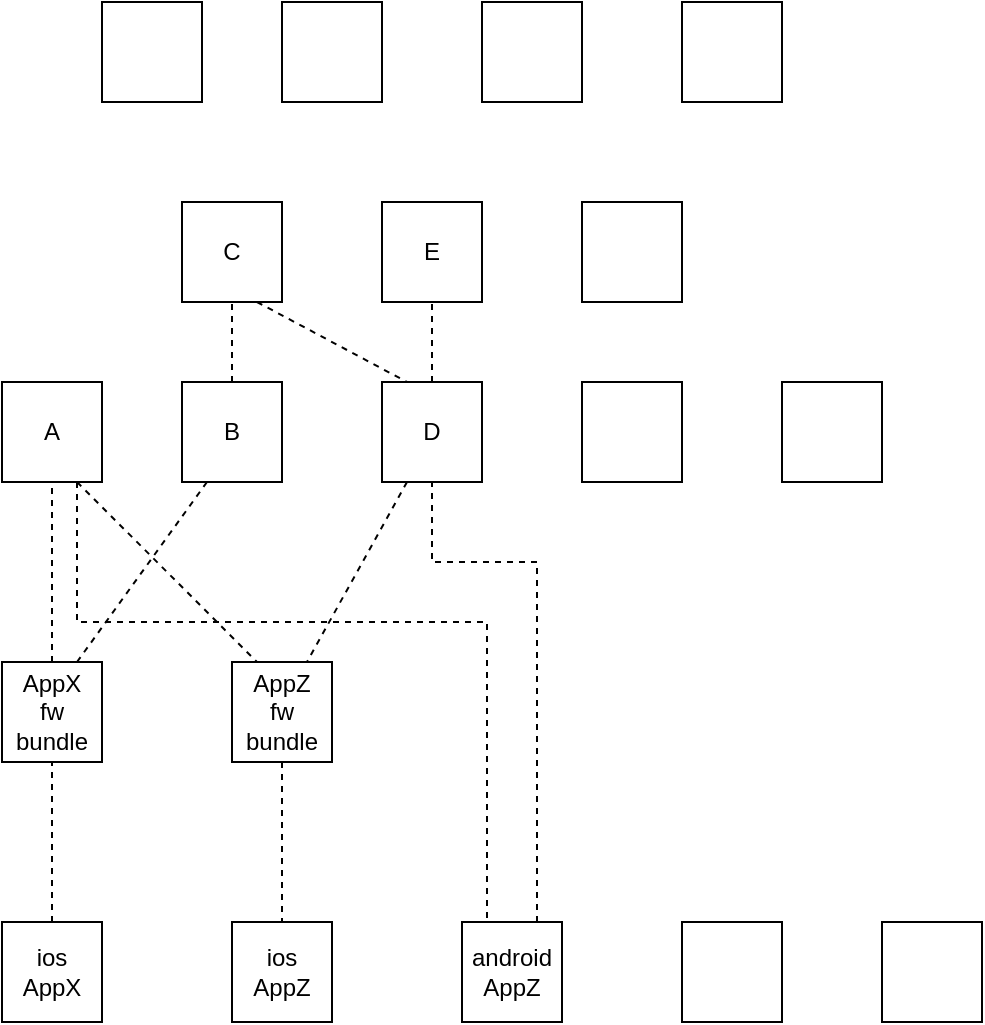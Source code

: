 <mxfile version="11.3.1" type="device" pages="1"><diagram id="SvYJy1xL-B--Y2CnDgat" name="Page-1"><mxGraphModel dx="663" dy="2433" grid="1" gridSize="10" guides="1" tooltips="1" connect="1" arrows="1" fold="1" page="1" pageScale="1" pageWidth="850" pageHeight="1100" math="0" shadow="0"><root><mxCell id="0"/><mxCell id="1" parent="0"/><mxCell id="rXKAvAS7HeOK9CaINxfS-18" style="edgeStyle=none;rounded=0;orthogonalLoop=1;jettySize=auto;html=1;exitX=0.75;exitY=1;exitDx=0;exitDy=0;entryX=0.25;entryY=0;entryDx=0;entryDy=0;dashed=1;endArrow=none;endFill=0;" edge="1" parent="1" source="rXKAvAS7HeOK9CaINxfS-1" target="rXKAvAS7HeOK9CaINxfS-16"><mxGeometry relative="1" as="geometry"/></mxCell><mxCell id="rXKAvAS7HeOK9CaINxfS-21" style="edgeStyle=orthogonalEdgeStyle;rounded=0;orthogonalLoop=1;jettySize=auto;html=1;exitX=0.75;exitY=1;exitDx=0;exitDy=0;entryX=0.25;entryY=0;entryDx=0;entryDy=0;dashed=1;endArrow=none;endFill=0;" edge="1" parent="1" source="rXKAvAS7HeOK9CaINxfS-1" target="rXKAvAS7HeOK9CaINxfS-20"><mxGeometry relative="1" as="geometry"><Array as="points"><mxPoint x="108" y="270"/><mxPoint x="313" y="270"/></Array></mxGeometry></mxCell><mxCell id="rXKAvAS7HeOK9CaINxfS-1" value="A" style="rounded=0;whiteSpace=wrap;html=1;" vertex="1" parent="1"><mxGeometry x="70" y="150" width="50" height="50" as="geometry"/></mxCell><mxCell id="rXKAvAS7HeOK9CaINxfS-9" style="edgeStyle=none;rounded=0;orthogonalLoop=1;jettySize=auto;html=1;exitX=0.5;exitY=0;exitDx=0;exitDy=0;entryX=0.5;entryY=1;entryDx=0;entryDy=0;dashed=1;endArrow=none;endFill=0;" edge="1" parent="1" source="rXKAvAS7HeOK9CaINxfS-2" target="rXKAvAS7HeOK9CaINxfS-3"><mxGeometry relative="1" as="geometry"/></mxCell><mxCell id="rXKAvAS7HeOK9CaINxfS-2" value="B" style="rounded=0;whiteSpace=wrap;html=1;" vertex="1" parent="1"><mxGeometry x="160" y="150" width="50" height="50" as="geometry"/></mxCell><mxCell id="rXKAvAS7HeOK9CaINxfS-15" style="edgeStyle=none;rounded=0;orthogonalLoop=1;jettySize=auto;html=1;exitX=0.75;exitY=1;exitDx=0;exitDy=0;entryX=0.25;entryY=0;entryDx=0;entryDy=0;dashed=1;endArrow=none;endFill=0;" edge="1" parent="1" source="rXKAvAS7HeOK9CaINxfS-3" target="rXKAvAS7HeOK9CaINxfS-13"><mxGeometry relative="1" as="geometry"/></mxCell><mxCell id="rXKAvAS7HeOK9CaINxfS-3" value="C" style="rounded=0;whiteSpace=wrap;html=1;" vertex="1" parent="1"><mxGeometry x="160" y="60" width="50" height="50" as="geometry"/></mxCell><mxCell id="rXKAvAS7HeOK9CaINxfS-8" style="rounded=0;orthogonalLoop=1;jettySize=auto;html=1;exitX=0.75;exitY=0;exitDx=0;exitDy=0;entryX=0.25;entryY=1;entryDx=0;entryDy=0;dashed=1;endArrow=none;endFill=0;" edge="1" parent="1" source="rXKAvAS7HeOK9CaINxfS-4" target="rXKAvAS7HeOK9CaINxfS-2"><mxGeometry relative="1" as="geometry"/></mxCell><mxCell id="rXKAvAS7HeOK9CaINxfS-4" value="&lt;div&gt;AppX&lt;/div&gt;&lt;div&gt;fw bundle&lt;br&gt;&lt;/div&gt;" style="rounded=0;whiteSpace=wrap;html=1;" vertex="1" parent="1"><mxGeometry x="70" y="290" width="50" height="50" as="geometry"/></mxCell><mxCell id="rXKAvAS7HeOK9CaINxfS-10" style="edgeStyle=none;rounded=0;orthogonalLoop=1;jettySize=auto;html=1;exitX=0.5;exitY=0;exitDx=0;exitDy=0;entryX=0.5;entryY=1;entryDx=0;entryDy=0;dashed=1;endArrow=none;endFill=0;" edge="1" parent="1" source="rXKAvAS7HeOK9CaINxfS-5" target="rXKAvAS7HeOK9CaINxfS-4"><mxGeometry relative="1" as="geometry"/></mxCell><mxCell id="rXKAvAS7HeOK9CaINxfS-5" value="&lt;div&gt;ios&lt;/div&gt;&lt;div&gt;AppX&lt;br&gt;&lt;/div&gt;" style="rounded=0;whiteSpace=wrap;html=1;" vertex="1" parent="1"><mxGeometry x="70" y="420" width="50" height="50" as="geometry"/></mxCell><mxCell id="rXKAvAS7HeOK9CaINxfS-7" value="" style="endArrow=none;dashed=1;html=1;entryX=0.5;entryY=1;entryDx=0;entryDy=0;exitX=0.5;exitY=0;exitDx=0;exitDy=0;" edge="1" parent="1" source="rXKAvAS7HeOK9CaINxfS-4" target="rXKAvAS7HeOK9CaINxfS-1"><mxGeometry width="50" height="50" relative="1" as="geometry"><mxPoint x="260" y="370" as="sourcePoint"/><mxPoint x="310" y="320" as="targetPoint"/></mxGeometry></mxCell><mxCell id="rXKAvAS7HeOK9CaINxfS-11" value="&lt;div&gt;ios&lt;/div&gt;&lt;div&gt;AppZ&lt;br&gt;&lt;/div&gt;" style="rounded=0;whiteSpace=wrap;html=1;" vertex="1" parent="1"><mxGeometry x="185" y="420" width="50" height="50" as="geometry"/></mxCell><mxCell id="rXKAvAS7HeOK9CaINxfS-12" style="edgeStyle=none;rounded=0;orthogonalLoop=1;jettySize=auto;html=1;exitX=0.5;exitY=0;exitDx=0;exitDy=0;entryX=0.5;entryY=1;entryDx=0;entryDy=0;dashed=1;endArrow=none;endFill=0;" edge="1" source="rXKAvAS7HeOK9CaINxfS-13" target="rXKAvAS7HeOK9CaINxfS-14" parent="1"><mxGeometry relative="1" as="geometry"/></mxCell><mxCell id="rXKAvAS7HeOK9CaINxfS-19" style="edgeStyle=none;rounded=0;orthogonalLoop=1;jettySize=auto;html=1;exitX=0.25;exitY=1;exitDx=0;exitDy=0;entryX=0.75;entryY=0;entryDx=0;entryDy=0;dashed=1;endArrow=none;endFill=0;" edge="1" parent="1" source="rXKAvAS7HeOK9CaINxfS-13" target="rXKAvAS7HeOK9CaINxfS-16"><mxGeometry relative="1" as="geometry"/></mxCell><mxCell id="rXKAvAS7HeOK9CaINxfS-22" style="edgeStyle=orthogonalEdgeStyle;rounded=0;orthogonalLoop=1;jettySize=auto;html=1;exitX=0.75;exitY=1;exitDx=0;exitDy=0;entryX=0.75;entryY=0;entryDx=0;entryDy=0;dashed=1;endArrow=none;endFill=0;" edge="1" parent="1" source="rXKAvAS7HeOK9CaINxfS-13" target="rXKAvAS7HeOK9CaINxfS-20"><mxGeometry relative="1" as="geometry"><Array as="points"><mxPoint x="285" y="200"/><mxPoint x="285" y="240"/><mxPoint x="338" y="240"/></Array></mxGeometry></mxCell><mxCell id="rXKAvAS7HeOK9CaINxfS-13" value="D" style="rounded=0;whiteSpace=wrap;html=1;" vertex="1" parent="1"><mxGeometry x="260" y="150" width="50" height="50" as="geometry"/></mxCell><mxCell id="rXKAvAS7HeOK9CaINxfS-14" value="E" style="rounded=0;whiteSpace=wrap;html=1;" vertex="1" parent="1"><mxGeometry x="260" y="60" width="50" height="50" as="geometry"/></mxCell><mxCell id="rXKAvAS7HeOK9CaINxfS-17" style="edgeStyle=none;rounded=0;orthogonalLoop=1;jettySize=auto;html=1;exitX=0.5;exitY=1;exitDx=0;exitDy=0;entryX=0.5;entryY=0;entryDx=0;entryDy=0;dashed=1;endArrow=none;endFill=0;" edge="1" parent="1" source="rXKAvAS7HeOK9CaINxfS-16" target="rXKAvAS7HeOK9CaINxfS-11"><mxGeometry relative="1" as="geometry"/></mxCell><mxCell id="rXKAvAS7HeOK9CaINxfS-16" value="&lt;div&gt;AppZ&lt;/div&gt;&lt;div&gt;fw bundle&lt;br&gt;&lt;/div&gt;" style="rounded=0;whiteSpace=wrap;html=1;" vertex="1" parent="1"><mxGeometry x="185" y="290" width="50" height="50" as="geometry"/></mxCell><mxCell id="rXKAvAS7HeOK9CaINxfS-20" value="&lt;div&gt;android&lt;/div&gt;&lt;div&gt;AppZ&lt;br&gt;&lt;/div&gt;" style="rounded=0;whiteSpace=wrap;html=1;" vertex="1" parent="1"><mxGeometry x="300" y="420" width="50" height="50" as="geometry"/></mxCell><mxCell id="rXKAvAS7HeOK9CaINxfS-23" value="" style="rounded=0;whiteSpace=wrap;html=1;" vertex="1" parent="1"><mxGeometry x="410" y="420" width="50" height="50" as="geometry"/></mxCell><mxCell id="rXKAvAS7HeOK9CaINxfS-24" value="" style="rounded=0;whiteSpace=wrap;html=1;" vertex="1" parent="1"><mxGeometry x="360" y="150" width="50" height="50" as="geometry"/></mxCell><mxCell id="rXKAvAS7HeOK9CaINxfS-25" value="" style="rounded=0;whiteSpace=wrap;html=1;" vertex="1" parent="1"><mxGeometry x="460" y="150" width="50" height="50" as="geometry"/></mxCell><mxCell id="rXKAvAS7HeOK9CaINxfS-26" value="" style="rounded=0;whiteSpace=wrap;html=1;" vertex="1" parent="1"><mxGeometry x="360" y="60" width="50" height="50" as="geometry"/></mxCell><mxCell id="rXKAvAS7HeOK9CaINxfS-27" value="" style="rounded=0;whiteSpace=wrap;html=1;" vertex="1" parent="1"><mxGeometry x="310" y="-40" width="50" height="50" as="geometry"/></mxCell><mxCell id="rXKAvAS7HeOK9CaINxfS-28" value="" style="rounded=0;whiteSpace=wrap;html=1;" vertex="1" parent="1"><mxGeometry x="210" y="-40" width="50" height="50" as="geometry"/></mxCell><mxCell id="rXKAvAS7HeOK9CaINxfS-29" value="" style="rounded=0;whiteSpace=wrap;html=1;" vertex="1" parent="1"><mxGeometry x="120" y="-40" width="50" height="50" as="geometry"/></mxCell><mxCell id="rXKAvAS7HeOK9CaINxfS-30" value="" style="rounded=0;whiteSpace=wrap;html=1;" vertex="1" parent="1"><mxGeometry x="410" y="-40" width="50" height="50" as="geometry"/></mxCell><mxCell id="rXKAvAS7HeOK9CaINxfS-31" value="" style="rounded=0;whiteSpace=wrap;html=1;" vertex="1" parent="1"><mxGeometry x="510" y="420" width="50" height="50" as="geometry"/></mxCell></root></mxGraphModel></diagram></mxfile>